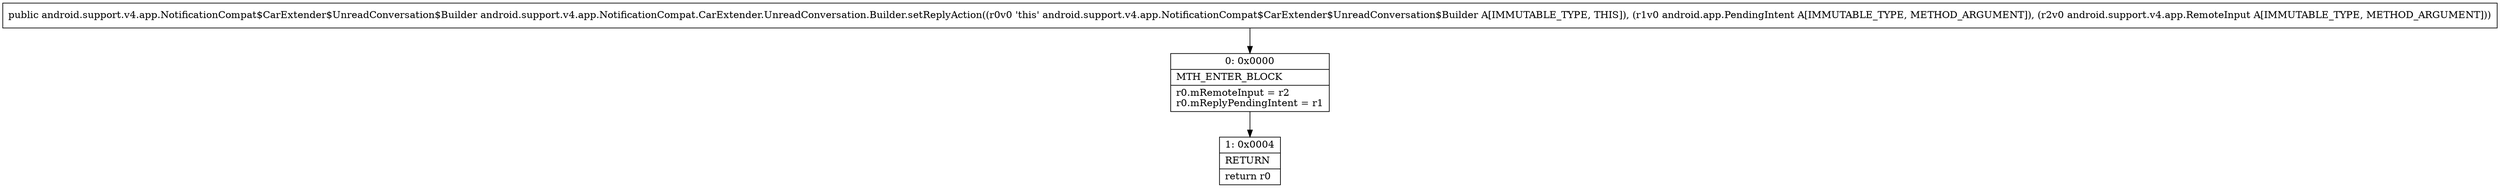 digraph "CFG forandroid.support.v4.app.NotificationCompat.CarExtender.UnreadConversation.Builder.setReplyAction(Landroid\/app\/PendingIntent;Landroid\/support\/v4\/app\/RemoteInput;)Landroid\/support\/v4\/app\/NotificationCompat$CarExtender$UnreadConversation$Builder;" {
Node_0 [shape=record,label="{0\:\ 0x0000|MTH_ENTER_BLOCK\l|r0.mRemoteInput = r2\lr0.mReplyPendingIntent = r1\l}"];
Node_1 [shape=record,label="{1\:\ 0x0004|RETURN\l|return r0\l}"];
MethodNode[shape=record,label="{public android.support.v4.app.NotificationCompat$CarExtender$UnreadConversation$Builder android.support.v4.app.NotificationCompat.CarExtender.UnreadConversation.Builder.setReplyAction((r0v0 'this' android.support.v4.app.NotificationCompat$CarExtender$UnreadConversation$Builder A[IMMUTABLE_TYPE, THIS]), (r1v0 android.app.PendingIntent A[IMMUTABLE_TYPE, METHOD_ARGUMENT]), (r2v0 android.support.v4.app.RemoteInput A[IMMUTABLE_TYPE, METHOD_ARGUMENT])) }"];
MethodNode -> Node_0;
Node_0 -> Node_1;
}

